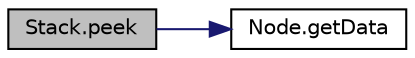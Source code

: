 digraph "Stack.peek"
{
 // LATEX_PDF_SIZE
  edge [fontname="Helvetica",fontsize="10",labelfontname="Helvetica",labelfontsize="10"];
  node [fontname="Helvetica",fontsize="10",shape=record];
  rankdir="LR";
  Node1 [label="Stack.peek",height=0.2,width=0.4,color="black", fillcolor="grey75", style="filled", fontcolor="black",tooltip="Peek at data at the top of Stack."];
  Node1 -> Node2 [color="midnightblue",fontsize="10",style="solid",fontname="Helvetica"];
  Node2 [label="Node.getData",height=0.2,width=0.4,color="black", fillcolor="white", style="filled",URL="$class_node.html#a163c20ed7c6533f185ad0c75f7e0e6c3",tooltip="Retrieves data of Node instance."];
}
